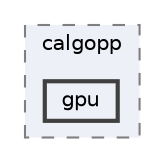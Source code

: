 digraph "lib/gpu/include/calgopp/gpu"
{
 // LATEX_PDF_SIZE
  bgcolor="transparent";
  edge [fontname=Helvetica,fontsize=10,labelfontname=Helvetica,labelfontsize=10];
  node [fontname=Helvetica,fontsize=10,shape=box,height=0.2,width=0.4];
  compound=true
  subgraph clusterdir_51b68a43f746c05037a41c5099bded2c {
    graph [ bgcolor="#edf0f7", pencolor="grey50", label="calgopp", fontname=Helvetica,fontsize=10 style="filled,dashed", URL="dir_51b68a43f746c05037a41c5099bded2c.html",tooltip=""]
  dir_b5f49679f66c88690105843fc6a6149a [label="gpu", fillcolor="#edf0f7", color="grey25", style="filled,bold", URL="dir_b5f49679f66c88690105843fc6a6149a.html",tooltip=""];
  }
}

